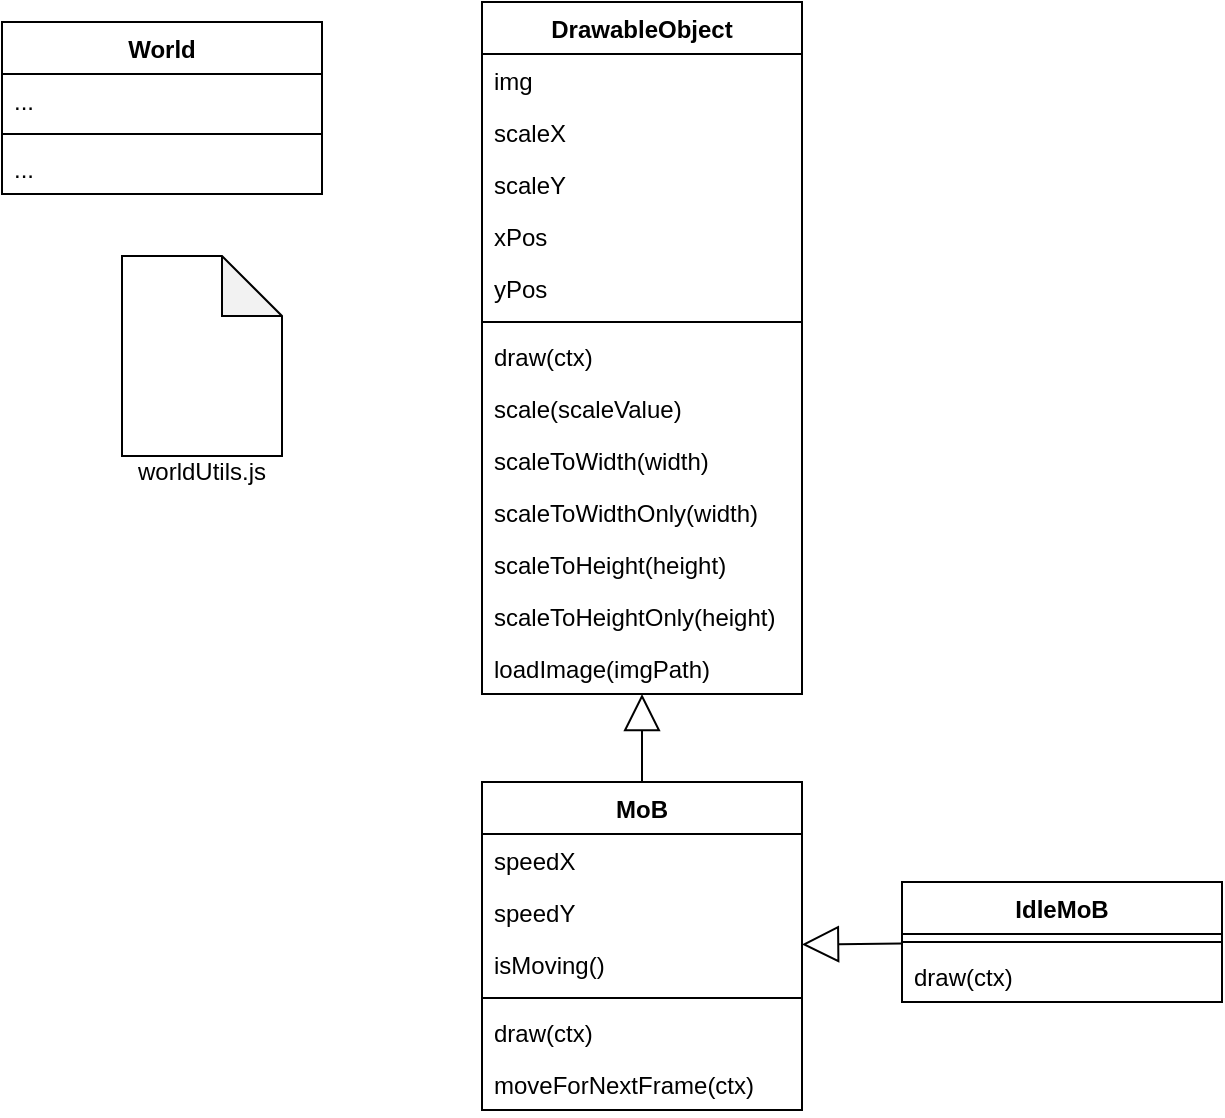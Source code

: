 <mxfile version="26.0.7">
  <diagram name="Seite-1" id="x2at07_N_aQKd4EDJgy-">
    <mxGraphModel dx="-107" dy="69" grid="1" gridSize="10" guides="1" tooltips="1" connect="1" arrows="1" fold="1" page="0" pageScale="1" pageWidth="827" pageHeight="1169" math="0" shadow="0">
      <root>
        <mxCell id="0" />
        <mxCell id="1" parent="0" />
        <mxCell id="p3V_-y9Fi-c3o4Cyw_b7-1" value="MoB" style="swimlane;fontStyle=1;align=center;verticalAlign=top;childLayout=stackLayout;horizontal=1;startSize=26;horizontalStack=0;resizeParent=1;resizeParentMax=0;resizeLast=0;collapsible=1;marginBottom=0;whiteSpace=wrap;html=1;" parent="1" vertex="1">
          <mxGeometry x="1250" y="1090" width="160" height="164" as="geometry" />
        </mxCell>
        <mxCell id="p3V_-y9Fi-c3o4Cyw_b7-2" value="speedX" style="text;strokeColor=none;fillColor=none;align=left;verticalAlign=top;spacingLeft=4;spacingRight=4;overflow=hidden;rotatable=0;points=[[0,0.5],[1,0.5]];portConstraint=eastwest;whiteSpace=wrap;html=1;" parent="p3V_-y9Fi-c3o4Cyw_b7-1" vertex="1">
          <mxGeometry y="26" width="160" height="26" as="geometry" />
        </mxCell>
        <mxCell id="p3V_-y9Fi-c3o4Cyw_b7-5" value="speedY" style="text;strokeColor=none;fillColor=none;align=left;verticalAlign=top;spacingLeft=4;spacingRight=4;overflow=hidden;rotatable=0;points=[[0,0.5],[1,0.5]];portConstraint=eastwest;whiteSpace=wrap;html=1;" parent="p3V_-y9Fi-c3o4Cyw_b7-1" vertex="1">
          <mxGeometry y="52" width="160" height="26" as="geometry" />
        </mxCell>
        <mxCell id="H8ZNoMI1jTKJGlE2pCz6-8" value="isMoving()" style="text;strokeColor=none;fillColor=none;align=left;verticalAlign=top;spacingLeft=4;spacingRight=4;overflow=hidden;rotatable=0;points=[[0,0.5],[1,0.5]];portConstraint=eastwest;whiteSpace=wrap;html=1;" vertex="1" parent="p3V_-y9Fi-c3o4Cyw_b7-1">
          <mxGeometry y="78" width="160" height="26" as="geometry" />
        </mxCell>
        <mxCell id="Eilfzpk88HIiNFCSPfmL-2" value="" style="line;strokeWidth=1;fillColor=none;align=left;verticalAlign=middle;spacingTop=-1;spacingLeft=3;spacingRight=3;rotatable=0;labelPosition=right;points=[];portConstraint=eastwest;strokeColor=inherit;" parent="p3V_-y9Fi-c3o4Cyw_b7-1" vertex="1">
          <mxGeometry y="104" width="160" height="8" as="geometry" />
        </mxCell>
        <mxCell id="Eilfzpk88HIiNFCSPfmL-3" value="draw(ctx)" style="text;strokeColor=none;fillColor=none;align=left;verticalAlign=top;spacingLeft=4;spacingRight=4;overflow=hidden;rotatable=0;points=[[0,0.5],[1,0.5]];portConstraint=eastwest;whiteSpace=wrap;html=1;" parent="p3V_-y9Fi-c3o4Cyw_b7-1" vertex="1">
          <mxGeometry y="112" width="160" height="26" as="geometry" />
        </mxCell>
        <mxCell id="Eilfzpk88HIiNFCSPfmL-1" value="moveForNextFrame(ctx)" style="text;strokeColor=none;fillColor=none;align=left;verticalAlign=top;spacingLeft=4;spacingRight=4;overflow=hidden;rotatable=0;points=[[0,0.5],[1,0.5]];portConstraint=eastwest;whiteSpace=wrap;html=1;" parent="p3V_-y9Fi-c3o4Cyw_b7-1" vertex="1">
          <mxGeometry y="138" width="160" height="26" as="geometry" />
        </mxCell>
        <mxCell id="p3V_-y9Fi-c3o4Cyw_b7-6" value="DrawableObject" style="swimlane;fontStyle=1;align=center;verticalAlign=top;childLayout=stackLayout;horizontal=1;startSize=26;horizontalStack=0;resizeParent=1;resizeParentMax=0;resizeLast=0;collapsible=1;marginBottom=0;whiteSpace=wrap;html=1;" parent="1" vertex="1">
          <mxGeometry x="1250" y="700" width="160" height="346" as="geometry" />
        </mxCell>
        <mxCell id="S9QPj7j4BUArp6uT0zjr-1" value="img" style="text;strokeColor=none;fillColor=none;align=left;verticalAlign=top;spacingLeft=4;spacingRight=4;overflow=hidden;rotatable=0;points=[[0,0.5],[1,0.5]];portConstraint=eastwest;whiteSpace=wrap;html=1;" parent="p3V_-y9Fi-c3o4Cyw_b7-6" vertex="1">
          <mxGeometry y="26" width="160" height="26" as="geometry" />
        </mxCell>
        <mxCell id="S9QPj7j4BUArp6uT0zjr-2" value="scaleX" style="text;strokeColor=none;fillColor=none;align=left;verticalAlign=top;spacingLeft=4;spacingRight=4;overflow=hidden;rotatable=0;points=[[0,0.5],[1,0.5]];portConstraint=eastwest;whiteSpace=wrap;html=1;" parent="p3V_-y9Fi-c3o4Cyw_b7-6" vertex="1">
          <mxGeometry y="52" width="160" height="26" as="geometry" />
        </mxCell>
        <mxCell id="S9QPj7j4BUArp6uT0zjr-3" value="scaleY" style="text;strokeColor=none;fillColor=none;align=left;verticalAlign=top;spacingLeft=4;spacingRight=4;overflow=hidden;rotatable=0;points=[[0,0.5],[1,0.5]];portConstraint=eastwest;whiteSpace=wrap;html=1;" parent="p3V_-y9Fi-c3o4Cyw_b7-6" vertex="1">
          <mxGeometry y="78" width="160" height="26" as="geometry" />
        </mxCell>
        <mxCell id="p3V_-y9Fi-c3o4Cyw_b7-7" value="xPos" style="text;strokeColor=none;fillColor=none;align=left;verticalAlign=top;spacingLeft=4;spacingRight=4;overflow=hidden;rotatable=0;points=[[0,0.5],[1,0.5]];portConstraint=eastwest;whiteSpace=wrap;html=1;" parent="p3V_-y9Fi-c3o4Cyw_b7-6" vertex="1">
          <mxGeometry y="104" width="160" height="26" as="geometry" />
        </mxCell>
        <mxCell id="p3V_-y9Fi-c3o4Cyw_b7-8" value="yPos" style="text;strokeColor=none;fillColor=none;align=left;verticalAlign=top;spacingLeft=4;spacingRight=4;overflow=hidden;rotatable=0;points=[[0,0.5],[1,0.5]];portConstraint=eastwest;whiteSpace=wrap;html=1;" parent="p3V_-y9Fi-c3o4Cyw_b7-6" vertex="1">
          <mxGeometry y="130" width="160" height="26" as="geometry" />
        </mxCell>
        <mxCell id="p3V_-y9Fi-c3o4Cyw_b7-12" value="" style="line;strokeWidth=1;fillColor=none;align=left;verticalAlign=middle;spacingTop=-1;spacingLeft=3;spacingRight=3;rotatable=0;labelPosition=right;points=[];portConstraint=eastwest;strokeColor=inherit;" parent="p3V_-y9Fi-c3o4Cyw_b7-6" vertex="1">
          <mxGeometry y="156" width="160" height="8" as="geometry" />
        </mxCell>
        <mxCell id="p3V_-y9Fi-c3o4Cyw_b7-11" value="draw(ctx)" style="text;strokeColor=none;fillColor=none;align=left;verticalAlign=top;spacingLeft=4;spacingRight=4;overflow=hidden;rotatable=0;points=[[0,0.5],[1,0.5]];portConstraint=eastwest;whiteSpace=wrap;html=1;" parent="p3V_-y9Fi-c3o4Cyw_b7-6" vertex="1">
          <mxGeometry y="164" width="160" height="26" as="geometry" />
        </mxCell>
        <mxCell id="0z1pT0G0UQYex730a2tR-2" value="scale(scaleValue)" style="text;strokeColor=none;fillColor=none;align=left;verticalAlign=top;spacingLeft=4;spacingRight=4;overflow=hidden;rotatable=0;points=[[0,0.5],[1,0.5]];portConstraint=eastwest;whiteSpace=wrap;html=1;" parent="p3V_-y9Fi-c3o4Cyw_b7-6" vertex="1">
          <mxGeometry y="190" width="160" height="26" as="geometry" />
        </mxCell>
        <mxCell id="S9QPj7j4BUArp6uT0zjr-5" value="scaleToWidth(width)" style="text;strokeColor=none;fillColor=none;align=left;verticalAlign=top;spacingLeft=4;spacingRight=4;overflow=hidden;rotatable=0;points=[[0,0.5],[1,0.5]];portConstraint=eastwest;whiteSpace=wrap;html=1;" parent="p3V_-y9Fi-c3o4Cyw_b7-6" vertex="1">
          <mxGeometry y="216" width="160" height="26" as="geometry" />
        </mxCell>
        <mxCell id="S9QPj7j4BUArp6uT0zjr-6" value="scaleToWidthOnly(width)" style="text;strokeColor=none;fillColor=none;align=left;verticalAlign=top;spacingLeft=4;spacingRight=4;overflow=hidden;rotatable=0;points=[[0,0.5],[1,0.5]];portConstraint=eastwest;whiteSpace=wrap;html=1;" parent="p3V_-y9Fi-c3o4Cyw_b7-6" vertex="1">
          <mxGeometry y="242" width="160" height="26" as="geometry" />
        </mxCell>
        <mxCell id="S9QPj7j4BUArp6uT0zjr-7" value="scaleToHeight(height)" style="text;strokeColor=none;fillColor=none;align=left;verticalAlign=top;spacingLeft=4;spacingRight=4;overflow=hidden;rotatable=0;points=[[0,0.5],[1,0.5]];portConstraint=eastwest;whiteSpace=wrap;html=1;" parent="p3V_-y9Fi-c3o4Cyw_b7-6" vertex="1">
          <mxGeometry y="268" width="160" height="26" as="geometry" />
        </mxCell>
        <mxCell id="S9QPj7j4BUArp6uT0zjr-8" value="scaleToHeightOnly(height)" style="text;strokeColor=none;fillColor=none;align=left;verticalAlign=top;spacingLeft=4;spacingRight=4;overflow=hidden;rotatable=0;points=[[0,0.5],[1,0.5]];portConstraint=eastwest;whiteSpace=wrap;html=1;" parent="p3V_-y9Fi-c3o4Cyw_b7-6" vertex="1">
          <mxGeometry y="294" width="160" height="26" as="geometry" />
        </mxCell>
        <mxCell id="S9QPj7j4BUArp6uT0zjr-4" value="loadImage(imgPath)" style="text;strokeColor=none;fillColor=none;align=left;verticalAlign=top;spacingLeft=4;spacingRight=4;overflow=hidden;rotatable=0;points=[[0,0.5],[1,0.5]];portConstraint=eastwest;whiteSpace=wrap;html=1;" parent="p3V_-y9Fi-c3o4Cyw_b7-6" vertex="1">
          <mxGeometry y="320" width="160" height="26" as="geometry" />
        </mxCell>
        <mxCell id="0z1pT0G0UQYex730a2tR-1" value="" style="endArrow=block;endSize=16;endFill=0;html=1;rounded=0;" parent="1" source="p3V_-y9Fi-c3o4Cyw_b7-1" target="p3V_-y9Fi-c3o4Cyw_b7-6" edge="1">
          <mxGeometry x="-0.062" width="160" relative="1" as="geometry">
            <mxPoint x="1520" y="1020" as="sourcePoint" />
            <mxPoint x="1680" y="1020" as="targetPoint" />
            <mxPoint as="offset" />
          </mxGeometry>
        </mxCell>
        <mxCell id="H8ZNoMI1jTKJGlE2pCz6-1" value="IdleMoB" style="swimlane;fontStyle=1;align=center;verticalAlign=top;childLayout=stackLayout;horizontal=1;startSize=26;horizontalStack=0;resizeParent=1;resizeParentMax=0;resizeLast=0;collapsible=1;marginBottom=0;whiteSpace=wrap;html=1;" vertex="1" parent="1">
          <mxGeometry x="1460" y="1140" width="160" height="60" as="geometry" />
        </mxCell>
        <mxCell id="H8ZNoMI1jTKJGlE2pCz6-4" value="" style="line;strokeWidth=1;fillColor=none;align=left;verticalAlign=middle;spacingTop=-1;spacingLeft=3;spacingRight=3;rotatable=0;labelPosition=right;points=[];portConstraint=eastwest;strokeColor=inherit;" vertex="1" parent="H8ZNoMI1jTKJGlE2pCz6-1">
          <mxGeometry y="26" width="160" height="8" as="geometry" />
        </mxCell>
        <mxCell id="H8ZNoMI1jTKJGlE2pCz6-5" value="draw(ctx)" style="text;strokeColor=none;fillColor=none;align=left;verticalAlign=top;spacingLeft=4;spacingRight=4;overflow=hidden;rotatable=0;points=[[0,0.5],[1,0.5]];portConstraint=eastwest;whiteSpace=wrap;html=1;" vertex="1" parent="H8ZNoMI1jTKJGlE2pCz6-1">
          <mxGeometry y="34" width="160" height="26" as="geometry" />
        </mxCell>
        <mxCell id="H8ZNoMI1jTKJGlE2pCz6-7" value="" style="endArrow=block;endSize=16;endFill=0;html=1;rounded=0;" edge="1" parent="1" source="H8ZNoMI1jTKJGlE2pCz6-1" target="p3V_-y9Fi-c3o4Cyw_b7-1">
          <mxGeometry x="-0.062" width="160" relative="1" as="geometry">
            <mxPoint x="1460" y="1124" as="sourcePoint" />
            <mxPoint x="1460" y="1080" as="targetPoint" />
            <mxPoint as="offset" />
          </mxGeometry>
        </mxCell>
        <mxCell id="H8ZNoMI1jTKJGlE2pCz6-9" value="World" style="swimlane;fontStyle=1;align=center;verticalAlign=top;childLayout=stackLayout;horizontal=1;startSize=26;horizontalStack=0;resizeParent=1;resizeParentMax=0;resizeLast=0;collapsible=1;marginBottom=0;whiteSpace=wrap;html=1;" vertex="1" parent="1">
          <mxGeometry x="1010" y="710" width="160" height="86" as="geometry" />
        </mxCell>
        <mxCell id="H8ZNoMI1jTKJGlE2pCz6-11" value="..." style="text;strokeColor=none;fillColor=none;align=left;verticalAlign=top;spacingLeft=4;spacingRight=4;overflow=hidden;rotatable=0;points=[[0,0.5],[1,0.5]];portConstraint=eastwest;whiteSpace=wrap;html=1;" vertex="1" parent="H8ZNoMI1jTKJGlE2pCz6-9">
          <mxGeometry y="26" width="160" height="26" as="geometry" />
        </mxCell>
        <mxCell id="H8ZNoMI1jTKJGlE2pCz6-15" value="" style="line;strokeWidth=1;fillColor=none;align=left;verticalAlign=middle;spacingTop=-1;spacingLeft=3;spacingRight=3;rotatable=0;labelPosition=right;points=[];portConstraint=eastwest;strokeColor=inherit;" vertex="1" parent="H8ZNoMI1jTKJGlE2pCz6-9">
          <mxGeometry y="52" width="160" height="8" as="geometry" />
        </mxCell>
        <mxCell id="H8ZNoMI1jTKJGlE2pCz6-16" value="..." style="text;strokeColor=none;fillColor=none;align=left;verticalAlign=top;spacingLeft=4;spacingRight=4;overflow=hidden;rotatable=0;points=[[0,0.5],[1,0.5]];portConstraint=eastwest;whiteSpace=wrap;html=1;" vertex="1" parent="H8ZNoMI1jTKJGlE2pCz6-9">
          <mxGeometry y="60" width="160" height="26" as="geometry" />
        </mxCell>
        <mxCell id="H8ZNoMI1jTKJGlE2pCz6-25" value="" style="group" vertex="1" connectable="0" parent="1">
          <mxGeometry x="1070" y="827" width="80" height="123" as="geometry" />
        </mxCell>
        <mxCell id="H8ZNoMI1jTKJGlE2pCz6-23" value="" style="shape=note;whiteSpace=wrap;html=1;backgroundOutline=1;darkOpacity=0.05;verticalAlign=bottom;" vertex="1" parent="H8ZNoMI1jTKJGlE2pCz6-25">
          <mxGeometry width="80" height="100" as="geometry" />
        </mxCell>
        <mxCell id="H8ZNoMI1jTKJGlE2pCz6-24" value="worldUtils.js" style="text;html=1;align=center;verticalAlign=middle;whiteSpace=wrap;rounded=0;" vertex="1" parent="H8ZNoMI1jTKJGlE2pCz6-25">
          <mxGeometry x="5" y="93" width="70" height="30" as="geometry" />
        </mxCell>
      </root>
    </mxGraphModel>
  </diagram>
</mxfile>
